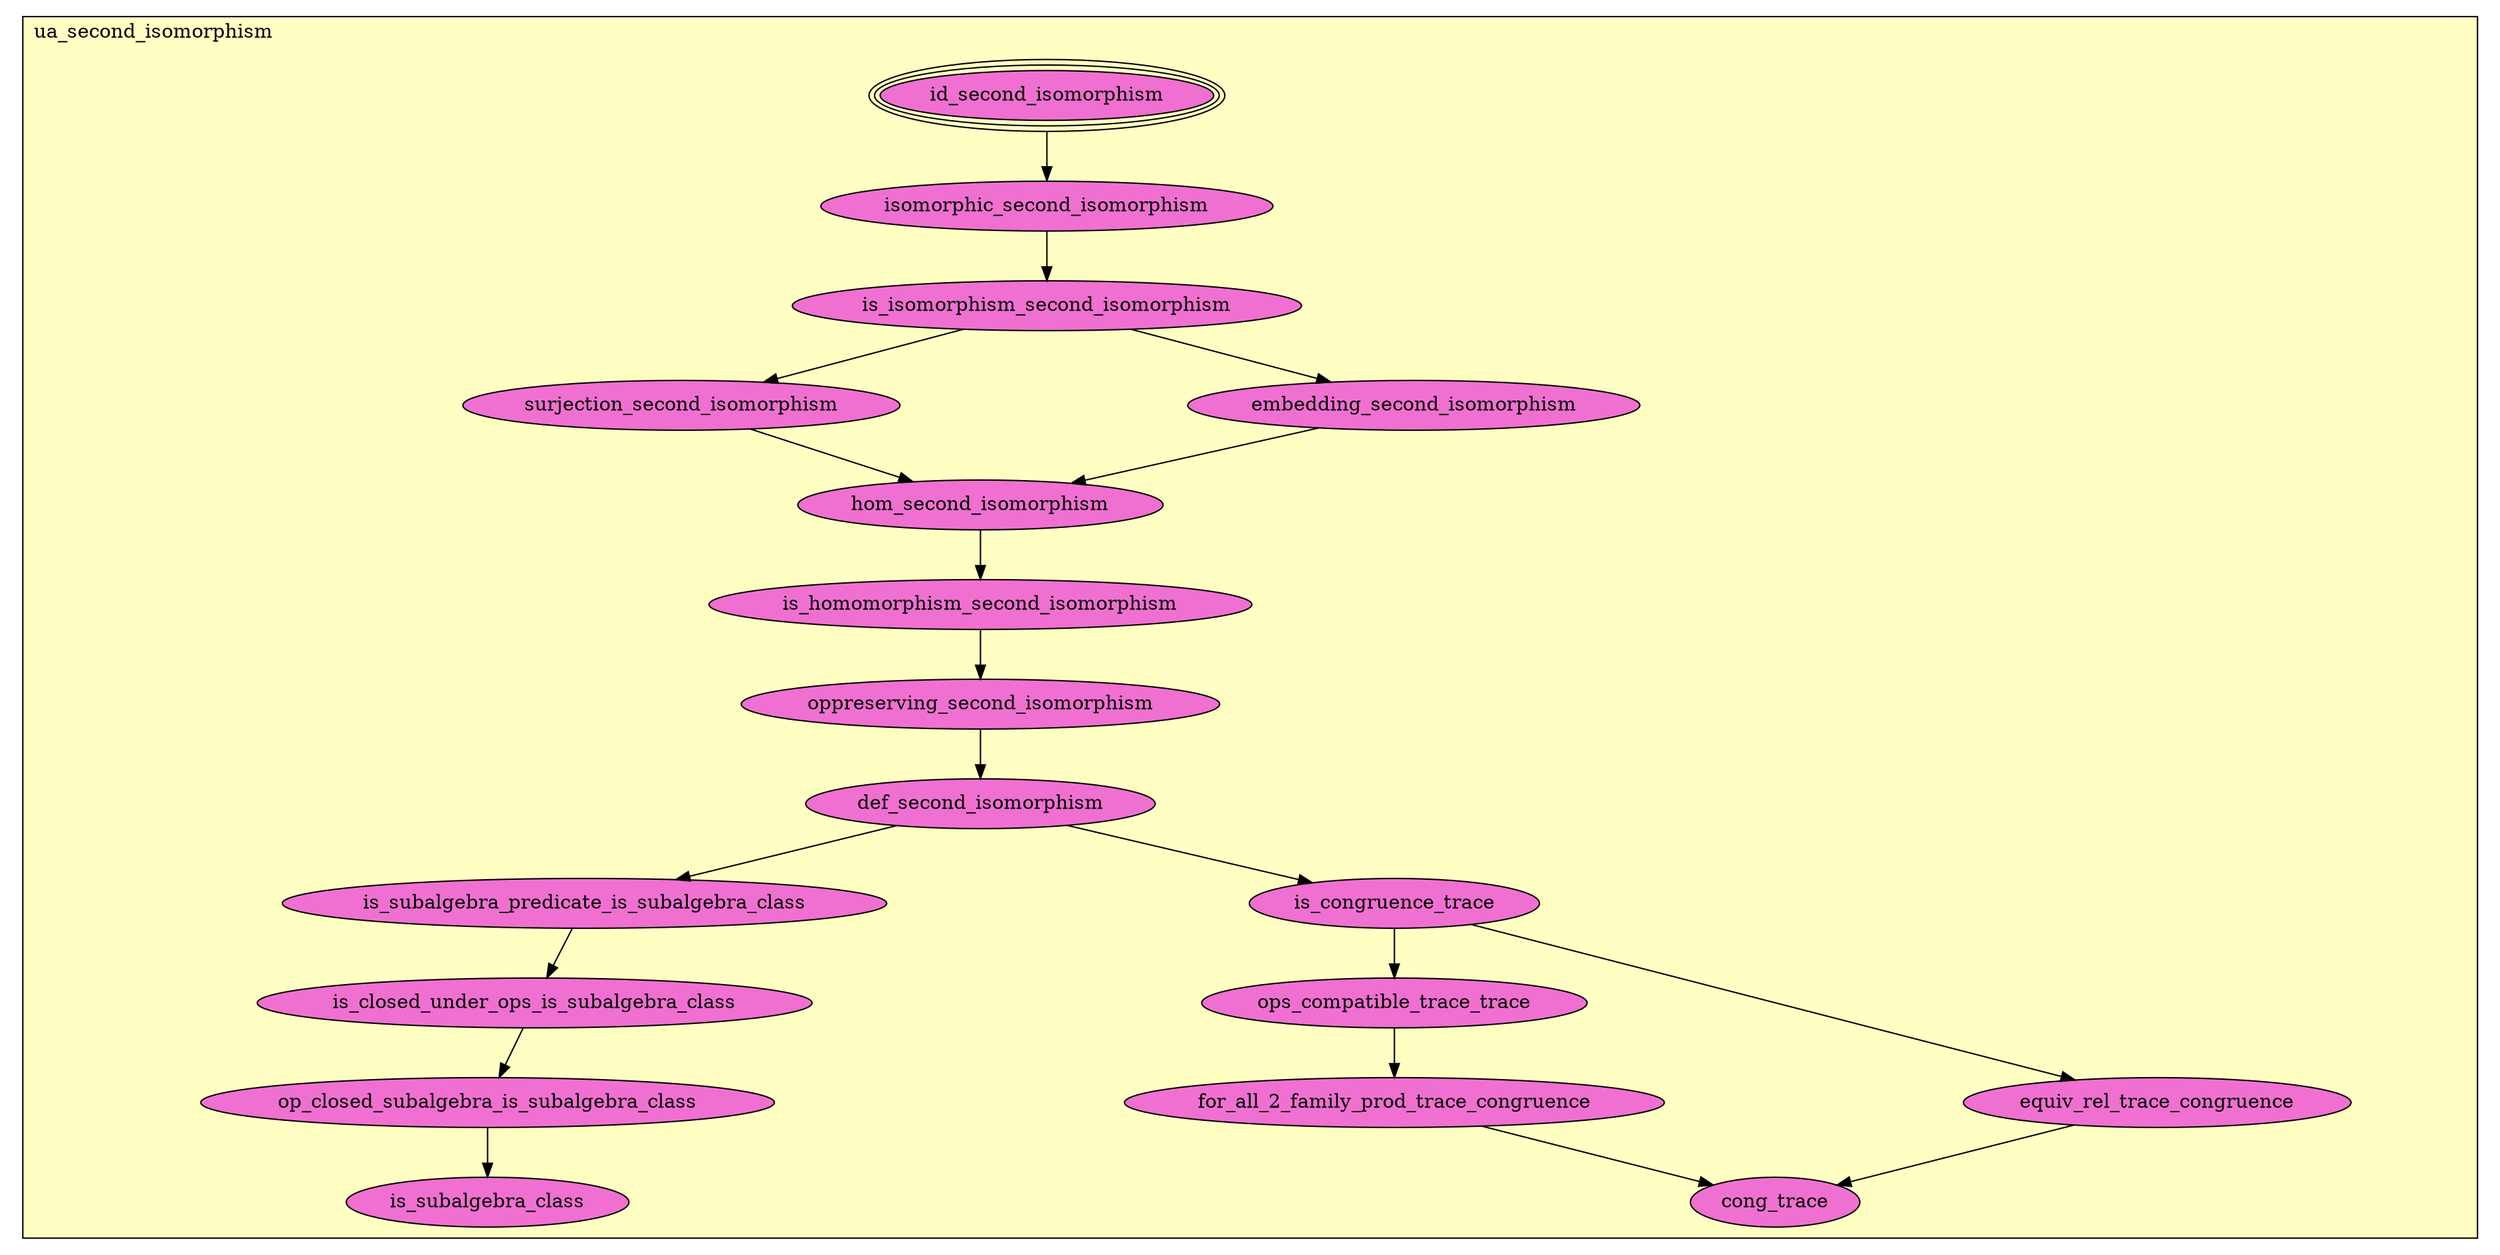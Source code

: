 digraph HoTT_Classes_theory_ua_second_isomorphism {
  graph [ratio=0.5]
  node [style=filled]
ua_second_isomorphism_id_second_isomorphism [label="id_second_isomorphism", URL=<ua_second_isomorphism.html#id_second_isomorphism>, peripheries=3, fillcolor="#F070D1"] ;
ua_second_isomorphism_isomorphic_second_isomorphism [label="isomorphic_second_isomorphism", URL=<ua_second_isomorphism.html#isomorphic_second_isomorphism>, fillcolor="#F070D1"] ;
ua_second_isomorphism_is_isomorphism_second_isomorphism [label="is_isomorphism_second_isomorphism", URL=<ua_second_isomorphism.html#is_isomorphism_second_isomorphism>, fillcolor="#F070D1"] ;
ua_second_isomorphism_surjection_second_isomorphism [label="surjection_second_isomorphism", URL=<ua_second_isomorphism.html#surjection_second_isomorphism>, fillcolor="#F070D1"] ;
ua_second_isomorphism_embedding_second_isomorphism [label="embedding_second_isomorphism", URL=<ua_second_isomorphism.html#embedding_second_isomorphism>, fillcolor="#F070D1"] ;
ua_second_isomorphism_hom_second_isomorphism [label="hom_second_isomorphism", URL=<ua_second_isomorphism.html#hom_second_isomorphism>, fillcolor="#F070D1"] ;
ua_second_isomorphism_is_homomorphism_second_isomorphism [label="is_homomorphism_second_isomorphism", URL=<ua_second_isomorphism.html#is_homomorphism_second_isomorphism>, fillcolor="#F070D1"] ;
ua_second_isomorphism_oppreserving_second_isomorphism [label="oppreserving_second_isomorphism", URL=<ua_second_isomorphism.html#oppreserving_second_isomorphism>, fillcolor="#F070D1"] ;
ua_second_isomorphism_def_second_isomorphism [label="def_second_isomorphism", URL=<ua_second_isomorphism.html#def_second_isomorphism>, fillcolor="#F070D1"] ;
ua_second_isomorphism_is_subalgebra_predicate_is_subalgebra_class [label="is_subalgebra_predicate_is_subalgebra_class", URL=<ua_second_isomorphism.html#is_subalgebra_predicate_is_subalgebra_class>, fillcolor="#F070D1"] ;
ua_second_isomorphism_is_closed_under_ops_is_subalgebra_class [label="is_closed_under_ops_is_subalgebra_class", URL=<ua_second_isomorphism.html#is_closed_under_ops_is_subalgebra_class>, fillcolor="#F070D1"] ;
ua_second_isomorphism_op_closed_subalgebra_is_subalgebra_class [label="op_closed_subalgebra_is_subalgebra_class", URL=<ua_second_isomorphism.html#op_closed_subalgebra_is_subalgebra_class>, fillcolor="#F070D1"] ;
ua_second_isomorphism_is_subalgebra_class [label="is_subalgebra_class", URL=<ua_second_isomorphism.html#is_subalgebra_class>, fillcolor="#F070D1"] ;
ua_second_isomorphism_is_congruence_trace [label="is_congruence_trace", URL=<ua_second_isomorphism.html#is_congruence_trace>, fillcolor="#F070D1"] ;
ua_second_isomorphism_ops_compatible_trace_trace [label="ops_compatible_trace_trace", URL=<ua_second_isomorphism.html#ops_compatible_trace_trace>, fillcolor="#F070D1"] ;
ua_second_isomorphism_for_all_2_family_prod_trace_congruence [label="for_all_2_family_prod_trace_congruence", URL=<ua_second_isomorphism.html#for_all_2_family_prod_trace_congruence>, fillcolor="#F070D1"] ;
ua_second_isomorphism_equiv_rel_trace_congruence [label="equiv_rel_trace_congruence", URL=<ua_second_isomorphism.html#equiv_rel_trace_congruence>, fillcolor="#F070D1"] ;
ua_second_isomorphism_cong_trace [label="cong_trace", URL=<ua_second_isomorphism.html#cong_trace>, fillcolor="#F070D1"] ;
  ua_second_isomorphism_id_second_isomorphism -> ua_second_isomorphism_isomorphic_second_isomorphism [] ;
  ua_second_isomorphism_isomorphic_second_isomorphism -> ua_second_isomorphism_is_isomorphism_second_isomorphism [] ;
  ua_second_isomorphism_is_isomorphism_second_isomorphism -> ua_second_isomorphism_surjection_second_isomorphism [] ;
  ua_second_isomorphism_is_isomorphism_second_isomorphism -> ua_second_isomorphism_embedding_second_isomorphism [] ;
  ua_second_isomorphism_surjection_second_isomorphism -> ua_second_isomorphism_hom_second_isomorphism [] ;
  ua_second_isomorphism_embedding_second_isomorphism -> ua_second_isomorphism_hom_second_isomorphism [] ;
  ua_second_isomorphism_hom_second_isomorphism -> ua_second_isomorphism_is_homomorphism_second_isomorphism [] ;
  ua_second_isomorphism_is_homomorphism_second_isomorphism -> ua_second_isomorphism_oppreserving_second_isomorphism [] ;
  ua_second_isomorphism_oppreserving_second_isomorphism -> ua_second_isomorphism_def_second_isomorphism [] ;
  ua_second_isomorphism_def_second_isomorphism -> ua_second_isomorphism_is_subalgebra_predicate_is_subalgebra_class [] ;
  ua_second_isomorphism_def_second_isomorphism -> ua_second_isomorphism_is_congruence_trace [] ;
  ua_second_isomorphism_is_subalgebra_predicate_is_subalgebra_class -> ua_second_isomorphism_is_closed_under_ops_is_subalgebra_class [] ;
  ua_second_isomorphism_is_closed_under_ops_is_subalgebra_class -> ua_second_isomorphism_op_closed_subalgebra_is_subalgebra_class [] ;
  ua_second_isomorphism_op_closed_subalgebra_is_subalgebra_class -> ua_second_isomorphism_is_subalgebra_class [] ;
  ua_second_isomorphism_is_congruence_trace -> ua_second_isomorphism_ops_compatible_trace_trace [] ;
  ua_second_isomorphism_is_congruence_trace -> ua_second_isomorphism_equiv_rel_trace_congruence [] ;
  ua_second_isomorphism_ops_compatible_trace_trace -> ua_second_isomorphism_for_all_2_family_prod_trace_congruence [] ;
  ua_second_isomorphism_for_all_2_family_prod_trace_congruence -> ua_second_isomorphism_cong_trace [] ;
  ua_second_isomorphism_equiv_rel_trace_congruence -> ua_second_isomorphism_cong_trace [] ;
subgraph cluster_ua_second_isomorphism { label="ua_second_isomorphism"; fillcolor="#FFFFC3"; labeljust=l; style=filled 
ua_second_isomorphism_cong_trace; ua_second_isomorphism_equiv_rel_trace_congruence; ua_second_isomorphism_for_all_2_family_prod_trace_congruence; ua_second_isomorphism_ops_compatible_trace_trace; ua_second_isomorphism_is_congruence_trace; ua_second_isomorphism_is_subalgebra_class; ua_second_isomorphism_op_closed_subalgebra_is_subalgebra_class; ua_second_isomorphism_is_closed_under_ops_is_subalgebra_class; ua_second_isomorphism_is_subalgebra_predicate_is_subalgebra_class; ua_second_isomorphism_def_second_isomorphism; ua_second_isomorphism_oppreserving_second_isomorphism; ua_second_isomorphism_is_homomorphism_second_isomorphism; ua_second_isomorphism_hom_second_isomorphism; ua_second_isomorphism_embedding_second_isomorphism; ua_second_isomorphism_surjection_second_isomorphism; ua_second_isomorphism_is_isomorphism_second_isomorphism; ua_second_isomorphism_isomorphic_second_isomorphism; ua_second_isomorphism_id_second_isomorphism; };
} /* END */
